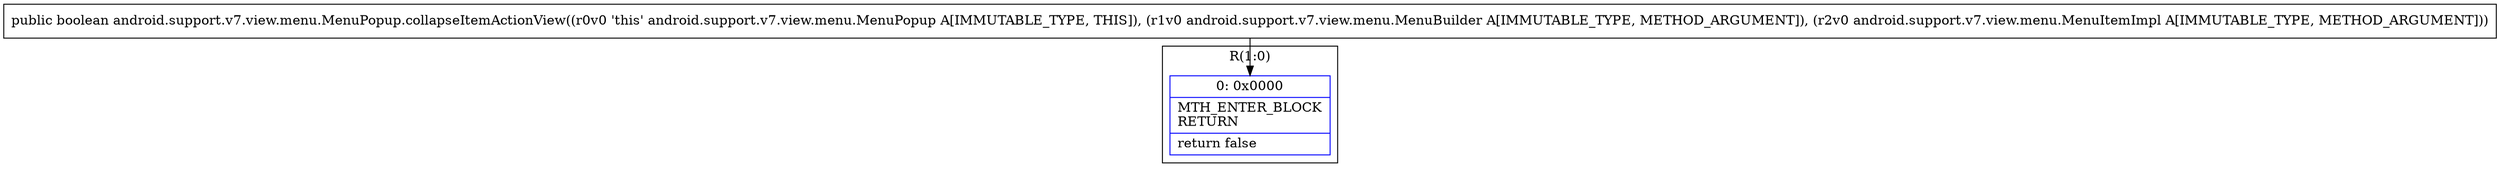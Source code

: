 digraph "CFG forandroid.support.v7.view.menu.MenuPopup.collapseItemActionView(Landroid\/support\/v7\/view\/menu\/MenuBuilder;Landroid\/support\/v7\/view\/menu\/MenuItemImpl;)Z" {
subgraph cluster_Region_2132922306 {
label = "R(1:0)";
node [shape=record,color=blue];
Node_0 [shape=record,label="{0\:\ 0x0000|MTH_ENTER_BLOCK\lRETURN\l|return false\l}"];
}
MethodNode[shape=record,label="{public boolean android.support.v7.view.menu.MenuPopup.collapseItemActionView((r0v0 'this' android.support.v7.view.menu.MenuPopup A[IMMUTABLE_TYPE, THIS]), (r1v0 android.support.v7.view.menu.MenuBuilder A[IMMUTABLE_TYPE, METHOD_ARGUMENT]), (r2v0 android.support.v7.view.menu.MenuItemImpl A[IMMUTABLE_TYPE, METHOD_ARGUMENT])) }"];
MethodNode -> Node_0;
}

